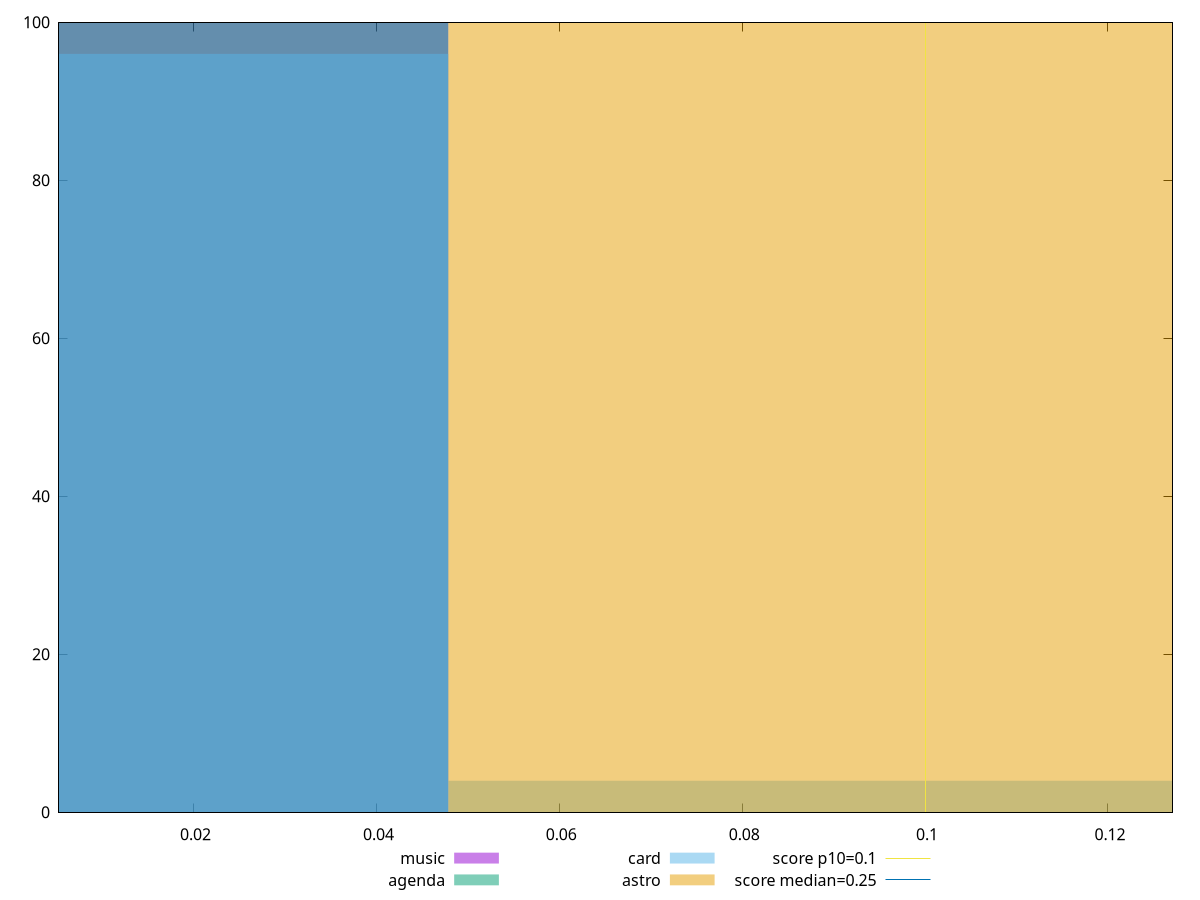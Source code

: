 reset

$music <<EOF
0 100
EOF

$agenda <<EOF
0 100
EOF

$card <<EOF
0.0957315154953921 4
0 96
EOF

$astro <<EOF
0.0957315154953921 100
EOF

set key outside below
set boxwidth 0.0957315154953921
set xrange [0.005289688110351562:0.12706176386939155]
set yrange [0:100]
set trange [0:100]
set style fill transparent solid 0.5 noborder

set parametric
set terminal svg size 640, 520 enhanced background rgb 'white'
set output "reports/report_00031_2021-02-24T23-18-18.084Z/cumulative-layout-shift/comparison/histogram/all_raw.svg"

plot $music title "music" with boxes, \
     $agenda title "agenda" with boxes, \
     $card title "card" with boxes, \
     $astro title "astro" with boxes, \
     0.1,t title "score p10=0.1", \
     0.25,t title "score median=0.25"

reset

